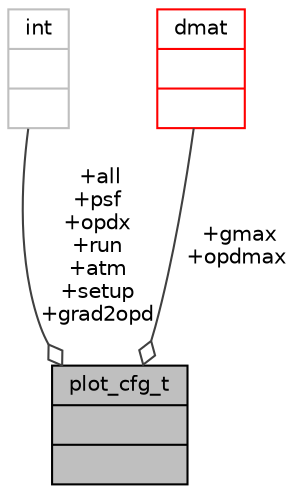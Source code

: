 digraph "plot_cfg_t"
{
 // INTERACTIVE_SVG=YES
  bgcolor="transparent";
  edge [fontname="Helvetica",fontsize="10",labelfontname="Helvetica",labelfontsize="10"];
  node [fontname="Helvetica",fontsize="10",shape=record];
  Node223 [label="{plot_cfg_t\n||}",height=0.2,width=0.4,color="black", fillcolor="grey75", style="filled", fontcolor="black"];
  Node224 -> Node223 [color="grey25",fontsize="10",style="solid",label=" +all\n+psf\n+opdx\n+run\n+atm\n+setup\n+grad2opd" ,arrowhead="odiamond",fontname="Helvetica"];
  Node224 [label="{int\n||}",height=0.2,width=0.4,color="grey75"];
  Node225 -> Node223 [color="grey25",fontsize="10",style="solid",label=" +gmax\n+opdmax" ,arrowhead="odiamond",fontname="Helvetica"];
  Node225 [label="{dmat\n||}",height=0.2,width=0.4,color="red",URL="$type_8h.html#structdmat"];
}
